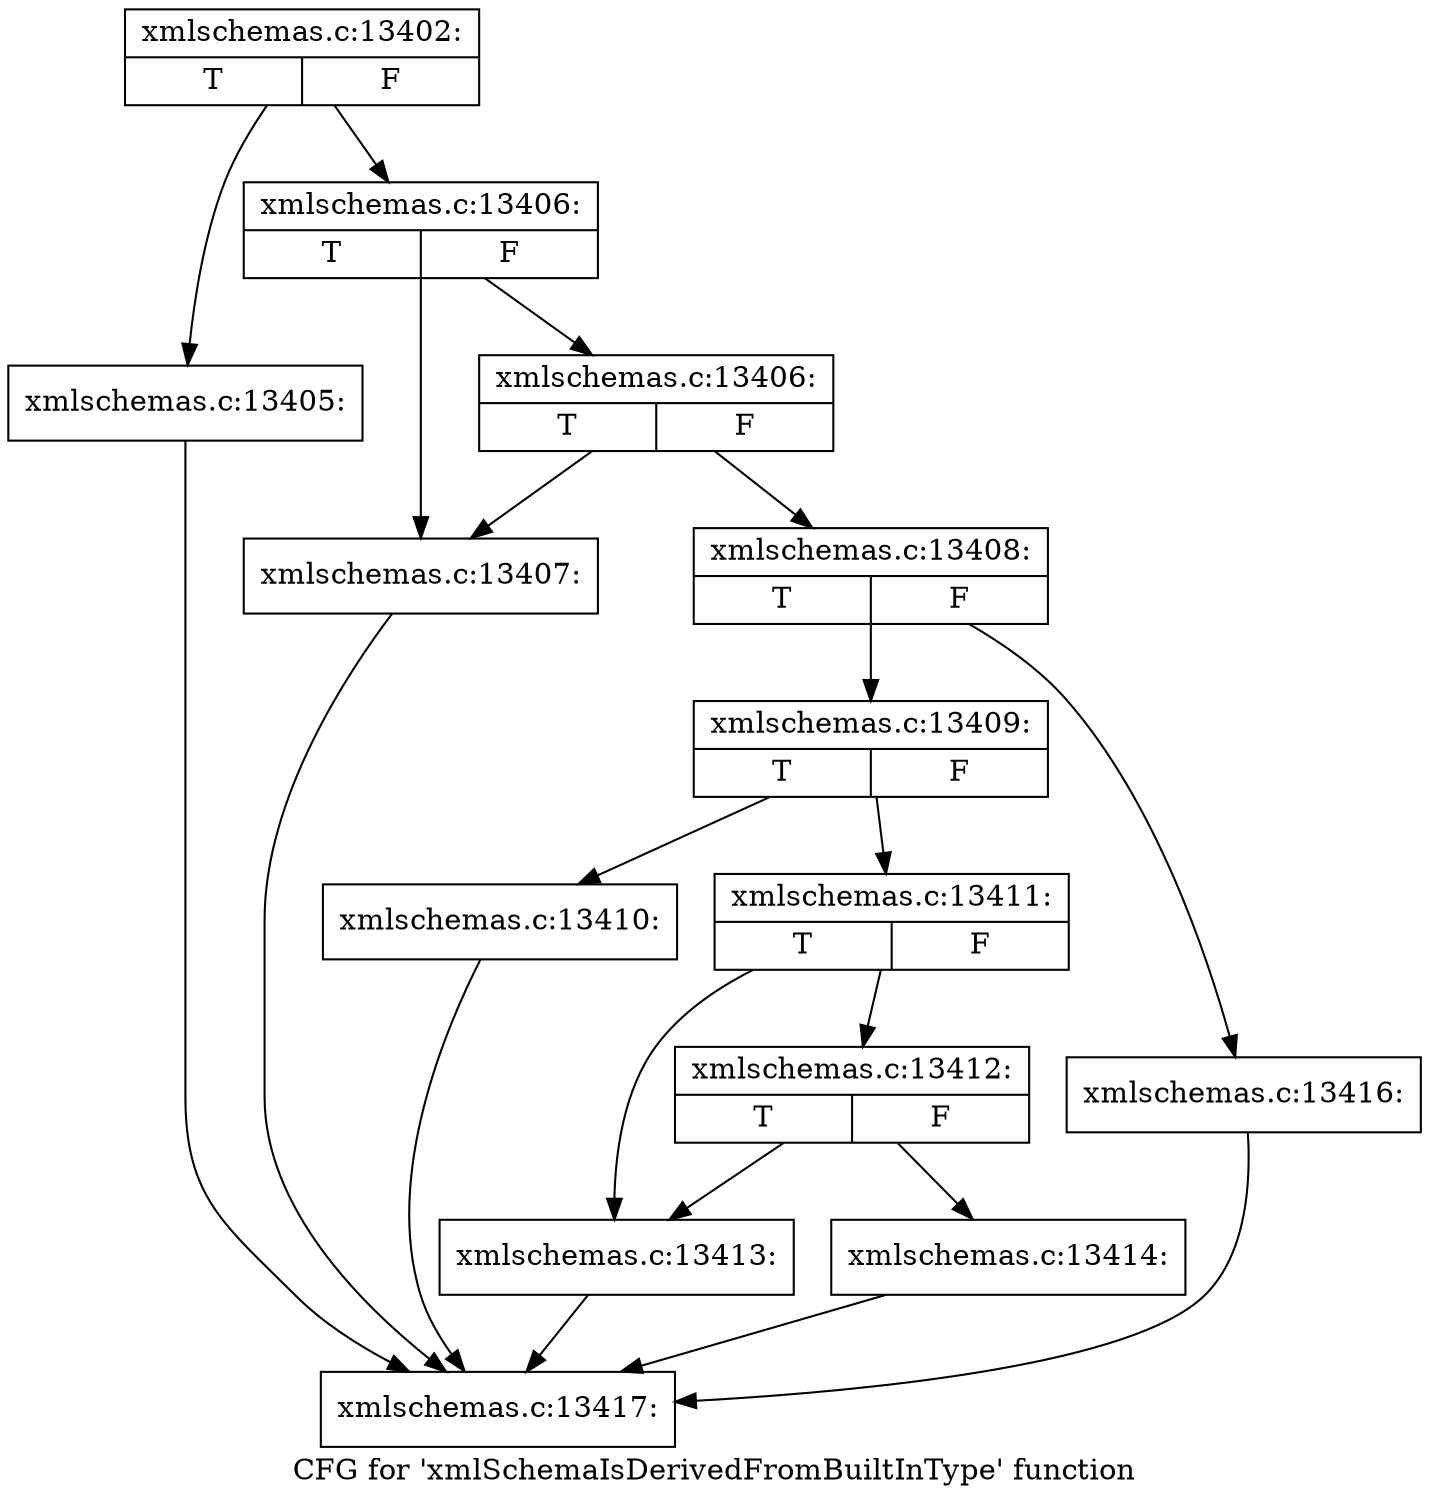 digraph "CFG for 'xmlSchemaIsDerivedFromBuiltInType' function" {
	label="CFG for 'xmlSchemaIsDerivedFromBuiltInType' function";

	Node0x55d026496520 [shape=record,label="{xmlschemas.c:13402:|{<s0>T|<s1>F}}"];
	Node0x55d026496520 -> Node0x55d026496ea0;
	Node0x55d026496520 -> Node0x55d026496ef0;
	Node0x55d026496ea0 [shape=record,label="{xmlschemas.c:13405:}"];
	Node0x55d026496ea0 -> Node0x55d026496570;
	Node0x55d026496ef0 [shape=record,label="{xmlschemas.c:13406:|{<s0>T|<s1>F}}"];
	Node0x55d026496ef0 -> Node0x55d026497380;
	Node0x55d026496ef0 -> Node0x55d026497420;
	Node0x55d026497420 [shape=record,label="{xmlschemas.c:13406:|{<s0>T|<s1>F}}"];
	Node0x55d026497420 -> Node0x55d026497380;
	Node0x55d026497420 -> Node0x55d0264973d0;
	Node0x55d026497380 [shape=record,label="{xmlschemas.c:13407:}"];
	Node0x55d026497380 -> Node0x55d026496570;
	Node0x55d0264973d0 [shape=record,label="{xmlschemas.c:13408:|{<s0>T|<s1>F}}"];
	Node0x55d0264973d0 -> Node0x55d026497a50;
	Node0x55d0264973d0 -> Node0x55d026497aa0;
	Node0x55d026497a50 [shape=record,label="{xmlschemas.c:13409:|{<s0>T|<s1>F}}"];
	Node0x55d026497a50 -> Node0x55d026497ef0;
	Node0x55d026497a50 -> Node0x55d026497f40;
	Node0x55d026497ef0 [shape=record,label="{xmlschemas.c:13410:}"];
	Node0x55d026497ef0 -> Node0x55d026496570;
	Node0x55d026497f40 [shape=record,label="{xmlschemas.c:13411:|{<s0>T|<s1>F}}"];
	Node0x55d026497f40 -> Node0x55d026498500;
	Node0x55d026497f40 -> Node0x55d0264985a0;
	Node0x55d0264985a0 [shape=record,label="{xmlschemas.c:13412:|{<s0>T|<s1>F}}"];
	Node0x55d0264985a0 -> Node0x55d026498500;
	Node0x55d0264985a0 -> Node0x55d026498550;
	Node0x55d026498500 [shape=record,label="{xmlschemas.c:13413:}"];
	Node0x55d026498500 -> Node0x55d026496570;
	Node0x55d026498550 [shape=record,label="{xmlschemas.c:13414:}"];
	Node0x55d026498550 -> Node0x55d026496570;
	Node0x55d026497aa0 [shape=record,label="{xmlschemas.c:13416:}"];
	Node0x55d026497aa0 -> Node0x55d026496570;
	Node0x55d026496570 [shape=record,label="{xmlschemas.c:13417:}"];
}
